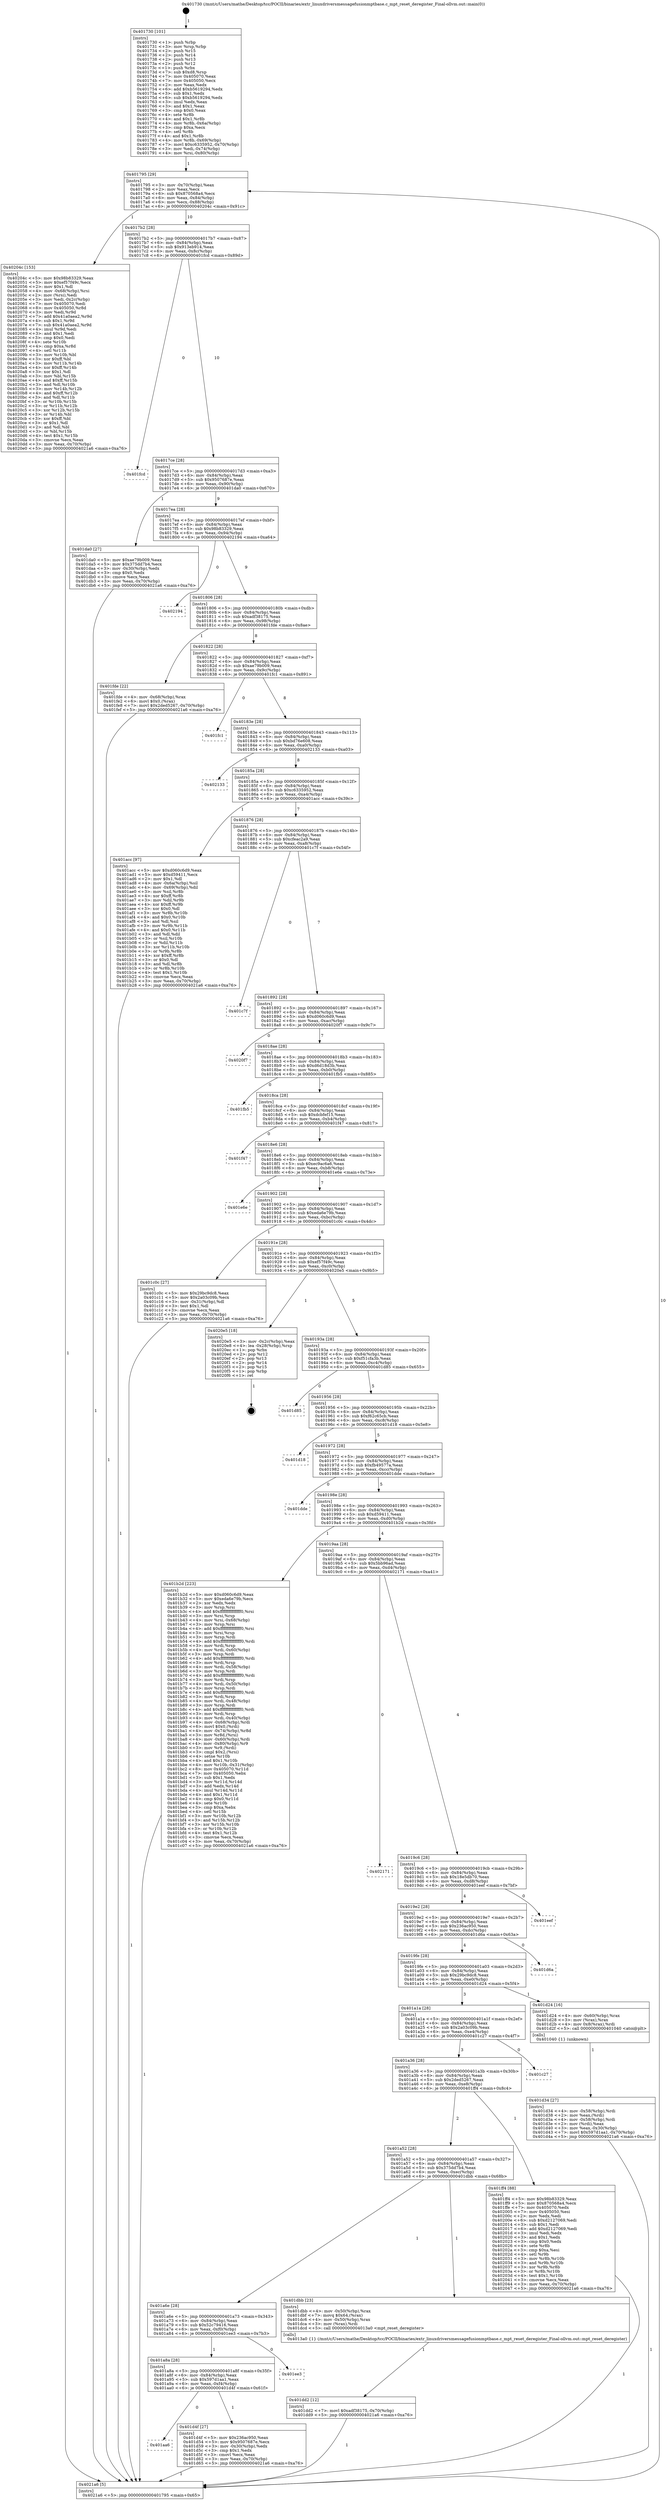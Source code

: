 digraph "0x401730" {
  label = "0x401730 (/mnt/c/Users/mathe/Desktop/tcc/POCII/binaries/extr_linuxdriversmessagefusionmptbase.c_mpt_reset_deregister_Final-ollvm.out::main(0))"
  labelloc = "t"
  node[shape=record]

  Entry [label="",width=0.3,height=0.3,shape=circle,fillcolor=black,style=filled]
  "0x401795" [label="{
     0x401795 [29]\l
     | [instrs]\l
     &nbsp;&nbsp;0x401795 \<+3\>: mov -0x70(%rbp),%eax\l
     &nbsp;&nbsp;0x401798 \<+2\>: mov %eax,%ecx\l
     &nbsp;&nbsp;0x40179a \<+6\>: sub $0x870568a4,%ecx\l
     &nbsp;&nbsp;0x4017a0 \<+6\>: mov %eax,-0x84(%rbp)\l
     &nbsp;&nbsp;0x4017a6 \<+6\>: mov %ecx,-0x88(%rbp)\l
     &nbsp;&nbsp;0x4017ac \<+6\>: je 000000000040204c \<main+0x91c\>\l
  }"]
  "0x40204c" [label="{
     0x40204c [153]\l
     | [instrs]\l
     &nbsp;&nbsp;0x40204c \<+5\>: mov $0x98b83329,%eax\l
     &nbsp;&nbsp;0x402051 \<+5\>: mov $0xef57f49c,%ecx\l
     &nbsp;&nbsp;0x402056 \<+2\>: mov $0x1,%dl\l
     &nbsp;&nbsp;0x402058 \<+4\>: mov -0x68(%rbp),%rsi\l
     &nbsp;&nbsp;0x40205c \<+2\>: mov (%rsi),%edi\l
     &nbsp;&nbsp;0x40205e \<+3\>: mov %edi,-0x2c(%rbp)\l
     &nbsp;&nbsp;0x402061 \<+7\>: mov 0x405070,%edi\l
     &nbsp;&nbsp;0x402068 \<+8\>: mov 0x405050,%r8d\l
     &nbsp;&nbsp;0x402070 \<+3\>: mov %edi,%r9d\l
     &nbsp;&nbsp;0x402073 \<+7\>: add $0x41a0aea2,%r9d\l
     &nbsp;&nbsp;0x40207a \<+4\>: sub $0x1,%r9d\l
     &nbsp;&nbsp;0x40207e \<+7\>: sub $0x41a0aea2,%r9d\l
     &nbsp;&nbsp;0x402085 \<+4\>: imul %r9d,%edi\l
     &nbsp;&nbsp;0x402089 \<+3\>: and $0x1,%edi\l
     &nbsp;&nbsp;0x40208c \<+3\>: cmp $0x0,%edi\l
     &nbsp;&nbsp;0x40208f \<+4\>: sete %r10b\l
     &nbsp;&nbsp;0x402093 \<+4\>: cmp $0xa,%r8d\l
     &nbsp;&nbsp;0x402097 \<+4\>: setl %r11b\l
     &nbsp;&nbsp;0x40209b \<+3\>: mov %r10b,%bl\l
     &nbsp;&nbsp;0x40209e \<+3\>: xor $0xff,%bl\l
     &nbsp;&nbsp;0x4020a1 \<+3\>: mov %r11b,%r14b\l
     &nbsp;&nbsp;0x4020a4 \<+4\>: xor $0xff,%r14b\l
     &nbsp;&nbsp;0x4020a8 \<+3\>: xor $0x1,%dl\l
     &nbsp;&nbsp;0x4020ab \<+3\>: mov %bl,%r15b\l
     &nbsp;&nbsp;0x4020ae \<+4\>: and $0xff,%r15b\l
     &nbsp;&nbsp;0x4020b2 \<+3\>: and %dl,%r10b\l
     &nbsp;&nbsp;0x4020b5 \<+3\>: mov %r14b,%r12b\l
     &nbsp;&nbsp;0x4020b8 \<+4\>: and $0xff,%r12b\l
     &nbsp;&nbsp;0x4020bc \<+3\>: and %dl,%r11b\l
     &nbsp;&nbsp;0x4020bf \<+3\>: or %r10b,%r15b\l
     &nbsp;&nbsp;0x4020c2 \<+3\>: or %r11b,%r12b\l
     &nbsp;&nbsp;0x4020c5 \<+3\>: xor %r12b,%r15b\l
     &nbsp;&nbsp;0x4020c8 \<+3\>: or %r14b,%bl\l
     &nbsp;&nbsp;0x4020cb \<+3\>: xor $0xff,%bl\l
     &nbsp;&nbsp;0x4020ce \<+3\>: or $0x1,%dl\l
     &nbsp;&nbsp;0x4020d1 \<+2\>: and %dl,%bl\l
     &nbsp;&nbsp;0x4020d3 \<+3\>: or %bl,%r15b\l
     &nbsp;&nbsp;0x4020d6 \<+4\>: test $0x1,%r15b\l
     &nbsp;&nbsp;0x4020da \<+3\>: cmovne %ecx,%eax\l
     &nbsp;&nbsp;0x4020dd \<+3\>: mov %eax,-0x70(%rbp)\l
     &nbsp;&nbsp;0x4020e0 \<+5\>: jmp 00000000004021a6 \<main+0xa76\>\l
  }"]
  "0x4017b2" [label="{
     0x4017b2 [28]\l
     | [instrs]\l
     &nbsp;&nbsp;0x4017b2 \<+5\>: jmp 00000000004017b7 \<main+0x87\>\l
     &nbsp;&nbsp;0x4017b7 \<+6\>: mov -0x84(%rbp),%eax\l
     &nbsp;&nbsp;0x4017bd \<+5\>: sub $0x913eb914,%eax\l
     &nbsp;&nbsp;0x4017c2 \<+6\>: mov %eax,-0x8c(%rbp)\l
     &nbsp;&nbsp;0x4017c8 \<+6\>: je 0000000000401fcd \<main+0x89d\>\l
  }"]
  Exit [label="",width=0.3,height=0.3,shape=circle,fillcolor=black,style=filled,peripheries=2]
  "0x401fcd" [label="{
     0x401fcd\l
  }", style=dashed]
  "0x4017ce" [label="{
     0x4017ce [28]\l
     | [instrs]\l
     &nbsp;&nbsp;0x4017ce \<+5\>: jmp 00000000004017d3 \<main+0xa3\>\l
     &nbsp;&nbsp;0x4017d3 \<+6\>: mov -0x84(%rbp),%eax\l
     &nbsp;&nbsp;0x4017d9 \<+5\>: sub $0x9507687e,%eax\l
     &nbsp;&nbsp;0x4017de \<+6\>: mov %eax,-0x90(%rbp)\l
     &nbsp;&nbsp;0x4017e4 \<+6\>: je 0000000000401da0 \<main+0x670\>\l
  }"]
  "0x401dd2" [label="{
     0x401dd2 [12]\l
     | [instrs]\l
     &nbsp;&nbsp;0x401dd2 \<+7\>: movl $0xadf38175,-0x70(%rbp)\l
     &nbsp;&nbsp;0x401dd9 \<+5\>: jmp 00000000004021a6 \<main+0xa76\>\l
  }"]
  "0x401da0" [label="{
     0x401da0 [27]\l
     | [instrs]\l
     &nbsp;&nbsp;0x401da0 \<+5\>: mov $0xae79b009,%eax\l
     &nbsp;&nbsp;0x401da5 \<+5\>: mov $0x375dd7b4,%ecx\l
     &nbsp;&nbsp;0x401daa \<+3\>: mov -0x30(%rbp),%edx\l
     &nbsp;&nbsp;0x401dad \<+3\>: cmp $0x0,%edx\l
     &nbsp;&nbsp;0x401db0 \<+3\>: cmove %ecx,%eax\l
     &nbsp;&nbsp;0x401db3 \<+3\>: mov %eax,-0x70(%rbp)\l
     &nbsp;&nbsp;0x401db6 \<+5\>: jmp 00000000004021a6 \<main+0xa76\>\l
  }"]
  "0x4017ea" [label="{
     0x4017ea [28]\l
     | [instrs]\l
     &nbsp;&nbsp;0x4017ea \<+5\>: jmp 00000000004017ef \<main+0xbf\>\l
     &nbsp;&nbsp;0x4017ef \<+6\>: mov -0x84(%rbp),%eax\l
     &nbsp;&nbsp;0x4017f5 \<+5\>: sub $0x98b83329,%eax\l
     &nbsp;&nbsp;0x4017fa \<+6\>: mov %eax,-0x94(%rbp)\l
     &nbsp;&nbsp;0x401800 \<+6\>: je 0000000000402194 \<main+0xa64\>\l
  }"]
  "0x401aa6" [label="{
     0x401aa6\l
  }", style=dashed]
  "0x402194" [label="{
     0x402194\l
  }", style=dashed]
  "0x401806" [label="{
     0x401806 [28]\l
     | [instrs]\l
     &nbsp;&nbsp;0x401806 \<+5\>: jmp 000000000040180b \<main+0xdb\>\l
     &nbsp;&nbsp;0x40180b \<+6\>: mov -0x84(%rbp),%eax\l
     &nbsp;&nbsp;0x401811 \<+5\>: sub $0xadf38175,%eax\l
     &nbsp;&nbsp;0x401816 \<+6\>: mov %eax,-0x98(%rbp)\l
     &nbsp;&nbsp;0x40181c \<+6\>: je 0000000000401fde \<main+0x8ae\>\l
  }"]
  "0x401d4f" [label="{
     0x401d4f [27]\l
     | [instrs]\l
     &nbsp;&nbsp;0x401d4f \<+5\>: mov $0x236ac950,%eax\l
     &nbsp;&nbsp;0x401d54 \<+5\>: mov $0x9507687e,%ecx\l
     &nbsp;&nbsp;0x401d59 \<+3\>: mov -0x30(%rbp),%edx\l
     &nbsp;&nbsp;0x401d5c \<+3\>: cmp $0x1,%edx\l
     &nbsp;&nbsp;0x401d5f \<+3\>: cmovl %ecx,%eax\l
     &nbsp;&nbsp;0x401d62 \<+3\>: mov %eax,-0x70(%rbp)\l
     &nbsp;&nbsp;0x401d65 \<+5\>: jmp 00000000004021a6 \<main+0xa76\>\l
  }"]
  "0x401fde" [label="{
     0x401fde [22]\l
     | [instrs]\l
     &nbsp;&nbsp;0x401fde \<+4\>: mov -0x68(%rbp),%rax\l
     &nbsp;&nbsp;0x401fe2 \<+6\>: movl $0x0,(%rax)\l
     &nbsp;&nbsp;0x401fe8 \<+7\>: movl $0x2ded5267,-0x70(%rbp)\l
     &nbsp;&nbsp;0x401fef \<+5\>: jmp 00000000004021a6 \<main+0xa76\>\l
  }"]
  "0x401822" [label="{
     0x401822 [28]\l
     | [instrs]\l
     &nbsp;&nbsp;0x401822 \<+5\>: jmp 0000000000401827 \<main+0xf7\>\l
     &nbsp;&nbsp;0x401827 \<+6\>: mov -0x84(%rbp),%eax\l
     &nbsp;&nbsp;0x40182d \<+5\>: sub $0xae79b009,%eax\l
     &nbsp;&nbsp;0x401832 \<+6\>: mov %eax,-0x9c(%rbp)\l
     &nbsp;&nbsp;0x401838 \<+6\>: je 0000000000401fc1 \<main+0x891\>\l
  }"]
  "0x401a8a" [label="{
     0x401a8a [28]\l
     | [instrs]\l
     &nbsp;&nbsp;0x401a8a \<+5\>: jmp 0000000000401a8f \<main+0x35f\>\l
     &nbsp;&nbsp;0x401a8f \<+6\>: mov -0x84(%rbp),%eax\l
     &nbsp;&nbsp;0x401a95 \<+5\>: sub $0x597d1aa1,%eax\l
     &nbsp;&nbsp;0x401a9a \<+6\>: mov %eax,-0xf4(%rbp)\l
     &nbsp;&nbsp;0x401aa0 \<+6\>: je 0000000000401d4f \<main+0x61f\>\l
  }"]
  "0x401fc1" [label="{
     0x401fc1\l
  }", style=dashed]
  "0x40183e" [label="{
     0x40183e [28]\l
     | [instrs]\l
     &nbsp;&nbsp;0x40183e \<+5\>: jmp 0000000000401843 \<main+0x113\>\l
     &nbsp;&nbsp;0x401843 \<+6\>: mov -0x84(%rbp),%eax\l
     &nbsp;&nbsp;0x401849 \<+5\>: sub $0xbd76e608,%eax\l
     &nbsp;&nbsp;0x40184e \<+6\>: mov %eax,-0xa0(%rbp)\l
     &nbsp;&nbsp;0x401854 \<+6\>: je 0000000000402133 \<main+0xa03\>\l
  }"]
  "0x401ee3" [label="{
     0x401ee3\l
  }", style=dashed]
  "0x402133" [label="{
     0x402133\l
  }", style=dashed]
  "0x40185a" [label="{
     0x40185a [28]\l
     | [instrs]\l
     &nbsp;&nbsp;0x40185a \<+5\>: jmp 000000000040185f \<main+0x12f\>\l
     &nbsp;&nbsp;0x40185f \<+6\>: mov -0x84(%rbp),%eax\l
     &nbsp;&nbsp;0x401865 \<+5\>: sub $0xc6335952,%eax\l
     &nbsp;&nbsp;0x40186a \<+6\>: mov %eax,-0xa4(%rbp)\l
     &nbsp;&nbsp;0x401870 \<+6\>: je 0000000000401acc \<main+0x39c\>\l
  }"]
  "0x401a6e" [label="{
     0x401a6e [28]\l
     | [instrs]\l
     &nbsp;&nbsp;0x401a6e \<+5\>: jmp 0000000000401a73 \<main+0x343\>\l
     &nbsp;&nbsp;0x401a73 \<+6\>: mov -0x84(%rbp),%eax\l
     &nbsp;&nbsp;0x401a79 \<+5\>: sub $0x52c79416,%eax\l
     &nbsp;&nbsp;0x401a7e \<+6\>: mov %eax,-0xf0(%rbp)\l
     &nbsp;&nbsp;0x401a84 \<+6\>: je 0000000000401ee3 \<main+0x7b3\>\l
  }"]
  "0x401acc" [label="{
     0x401acc [97]\l
     | [instrs]\l
     &nbsp;&nbsp;0x401acc \<+5\>: mov $0xd060c6d9,%eax\l
     &nbsp;&nbsp;0x401ad1 \<+5\>: mov $0xd59411,%ecx\l
     &nbsp;&nbsp;0x401ad6 \<+2\>: mov $0x1,%dl\l
     &nbsp;&nbsp;0x401ad8 \<+4\>: mov -0x6a(%rbp),%sil\l
     &nbsp;&nbsp;0x401adc \<+4\>: mov -0x69(%rbp),%dil\l
     &nbsp;&nbsp;0x401ae0 \<+3\>: mov %sil,%r8b\l
     &nbsp;&nbsp;0x401ae3 \<+4\>: xor $0xff,%r8b\l
     &nbsp;&nbsp;0x401ae7 \<+3\>: mov %dil,%r9b\l
     &nbsp;&nbsp;0x401aea \<+4\>: xor $0xff,%r9b\l
     &nbsp;&nbsp;0x401aee \<+3\>: xor $0x0,%dl\l
     &nbsp;&nbsp;0x401af1 \<+3\>: mov %r8b,%r10b\l
     &nbsp;&nbsp;0x401af4 \<+4\>: and $0x0,%r10b\l
     &nbsp;&nbsp;0x401af8 \<+3\>: and %dl,%sil\l
     &nbsp;&nbsp;0x401afb \<+3\>: mov %r9b,%r11b\l
     &nbsp;&nbsp;0x401afe \<+4\>: and $0x0,%r11b\l
     &nbsp;&nbsp;0x401b02 \<+3\>: and %dl,%dil\l
     &nbsp;&nbsp;0x401b05 \<+3\>: or %sil,%r10b\l
     &nbsp;&nbsp;0x401b08 \<+3\>: or %dil,%r11b\l
     &nbsp;&nbsp;0x401b0b \<+3\>: xor %r11b,%r10b\l
     &nbsp;&nbsp;0x401b0e \<+3\>: or %r9b,%r8b\l
     &nbsp;&nbsp;0x401b11 \<+4\>: xor $0xff,%r8b\l
     &nbsp;&nbsp;0x401b15 \<+3\>: or $0x0,%dl\l
     &nbsp;&nbsp;0x401b18 \<+3\>: and %dl,%r8b\l
     &nbsp;&nbsp;0x401b1b \<+3\>: or %r8b,%r10b\l
     &nbsp;&nbsp;0x401b1e \<+4\>: test $0x1,%r10b\l
     &nbsp;&nbsp;0x401b22 \<+3\>: cmovne %ecx,%eax\l
     &nbsp;&nbsp;0x401b25 \<+3\>: mov %eax,-0x70(%rbp)\l
     &nbsp;&nbsp;0x401b28 \<+5\>: jmp 00000000004021a6 \<main+0xa76\>\l
  }"]
  "0x401876" [label="{
     0x401876 [28]\l
     | [instrs]\l
     &nbsp;&nbsp;0x401876 \<+5\>: jmp 000000000040187b \<main+0x14b\>\l
     &nbsp;&nbsp;0x40187b \<+6\>: mov -0x84(%rbp),%eax\l
     &nbsp;&nbsp;0x401881 \<+5\>: sub $0xcfeac2a9,%eax\l
     &nbsp;&nbsp;0x401886 \<+6\>: mov %eax,-0xa8(%rbp)\l
     &nbsp;&nbsp;0x40188c \<+6\>: je 0000000000401c7f \<main+0x54f\>\l
  }"]
  "0x4021a6" [label="{
     0x4021a6 [5]\l
     | [instrs]\l
     &nbsp;&nbsp;0x4021a6 \<+5\>: jmp 0000000000401795 \<main+0x65\>\l
  }"]
  "0x401730" [label="{
     0x401730 [101]\l
     | [instrs]\l
     &nbsp;&nbsp;0x401730 \<+1\>: push %rbp\l
     &nbsp;&nbsp;0x401731 \<+3\>: mov %rsp,%rbp\l
     &nbsp;&nbsp;0x401734 \<+2\>: push %r15\l
     &nbsp;&nbsp;0x401736 \<+2\>: push %r14\l
     &nbsp;&nbsp;0x401738 \<+2\>: push %r13\l
     &nbsp;&nbsp;0x40173a \<+2\>: push %r12\l
     &nbsp;&nbsp;0x40173c \<+1\>: push %rbx\l
     &nbsp;&nbsp;0x40173d \<+7\>: sub $0xd8,%rsp\l
     &nbsp;&nbsp;0x401744 \<+7\>: mov 0x405070,%eax\l
     &nbsp;&nbsp;0x40174b \<+7\>: mov 0x405050,%ecx\l
     &nbsp;&nbsp;0x401752 \<+2\>: mov %eax,%edx\l
     &nbsp;&nbsp;0x401754 \<+6\>: add $0xb5619294,%edx\l
     &nbsp;&nbsp;0x40175a \<+3\>: sub $0x1,%edx\l
     &nbsp;&nbsp;0x40175d \<+6\>: sub $0xb5619294,%edx\l
     &nbsp;&nbsp;0x401763 \<+3\>: imul %edx,%eax\l
     &nbsp;&nbsp;0x401766 \<+3\>: and $0x1,%eax\l
     &nbsp;&nbsp;0x401769 \<+3\>: cmp $0x0,%eax\l
     &nbsp;&nbsp;0x40176c \<+4\>: sete %r8b\l
     &nbsp;&nbsp;0x401770 \<+4\>: and $0x1,%r8b\l
     &nbsp;&nbsp;0x401774 \<+4\>: mov %r8b,-0x6a(%rbp)\l
     &nbsp;&nbsp;0x401778 \<+3\>: cmp $0xa,%ecx\l
     &nbsp;&nbsp;0x40177b \<+4\>: setl %r8b\l
     &nbsp;&nbsp;0x40177f \<+4\>: and $0x1,%r8b\l
     &nbsp;&nbsp;0x401783 \<+4\>: mov %r8b,-0x69(%rbp)\l
     &nbsp;&nbsp;0x401787 \<+7\>: movl $0xc6335952,-0x70(%rbp)\l
     &nbsp;&nbsp;0x40178e \<+3\>: mov %edi,-0x74(%rbp)\l
     &nbsp;&nbsp;0x401791 \<+4\>: mov %rsi,-0x80(%rbp)\l
  }"]
  "0x401dbb" [label="{
     0x401dbb [23]\l
     | [instrs]\l
     &nbsp;&nbsp;0x401dbb \<+4\>: mov -0x50(%rbp),%rax\l
     &nbsp;&nbsp;0x401dbf \<+7\>: movq $0x64,(%rax)\l
     &nbsp;&nbsp;0x401dc6 \<+4\>: mov -0x50(%rbp),%rax\l
     &nbsp;&nbsp;0x401dca \<+3\>: mov (%rax),%rdi\l
     &nbsp;&nbsp;0x401dcd \<+5\>: call 00000000004013a0 \<mpt_reset_deregister\>\l
     | [calls]\l
     &nbsp;&nbsp;0x4013a0 \{1\} (/mnt/c/Users/mathe/Desktop/tcc/POCII/binaries/extr_linuxdriversmessagefusionmptbase.c_mpt_reset_deregister_Final-ollvm.out::mpt_reset_deregister)\l
  }"]
  "0x401c7f" [label="{
     0x401c7f\l
  }", style=dashed]
  "0x401892" [label="{
     0x401892 [28]\l
     | [instrs]\l
     &nbsp;&nbsp;0x401892 \<+5\>: jmp 0000000000401897 \<main+0x167\>\l
     &nbsp;&nbsp;0x401897 \<+6\>: mov -0x84(%rbp),%eax\l
     &nbsp;&nbsp;0x40189d \<+5\>: sub $0xd060c6d9,%eax\l
     &nbsp;&nbsp;0x4018a2 \<+6\>: mov %eax,-0xac(%rbp)\l
     &nbsp;&nbsp;0x4018a8 \<+6\>: je 00000000004020f7 \<main+0x9c7\>\l
  }"]
  "0x401a52" [label="{
     0x401a52 [28]\l
     | [instrs]\l
     &nbsp;&nbsp;0x401a52 \<+5\>: jmp 0000000000401a57 \<main+0x327\>\l
     &nbsp;&nbsp;0x401a57 \<+6\>: mov -0x84(%rbp),%eax\l
     &nbsp;&nbsp;0x401a5d \<+5\>: sub $0x375dd7b4,%eax\l
     &nbsp;&nbsp;0x401a62 \<+6\>: mov %eax,-0xec(%rbp)\l
     &nbsp;&nbsp;0x401a68 \<+6\>: je 0000000000401dbb \<main+0x68b\>\l
  }"]
  "0x4020f7" [label="{
     0x4020f7\l
  }", style=dashed]
  "0x4018ae" [label="{
     0x4018ae [28]\l
     | [instrs]\l
     &nbsp;&nbsp;0x4018ae \<+5\>: jmp 00000000004018b3 \<main+0x183\>\l
     &nbsp;&nbsp;0x4018b3 \<+6\>: mov -0x84(%rbp),%eax\l
     &nbsp;&nbsp;0x4018b9 \<+5\>: sub $0xd6d18d3b,%eax\l
     &nbsp;&nbsp;0x4018be \<+6\>: mov %eax,-0xb0(%rbp)\l
     &nbsp;&nbsp;0x4018c4 \<+6\>: je 0000000000401fb5 \<main+0x885\>\l
  }"]
  "0x401ff4" [label="{
     0x401ff4 [88]\l
     | [instrs]\l
     &nbsp;&nbsp;0x401ff4 \<+5\>: mov $0x98b83329,%eax\l
     &nbsp;&nbsp;0x401ff9 \<+5\>: mov $0x870568a4,%ecx\l
     &nbsp;&nbsp;0x401ffe \<+7\>: mov 0x405070,%edx\l
     &nbsp;&nbsp;0x402005 \<+7\>: mov 0x405050,%esi\l
     &nbsp;&nbsp;0x40200c \<+2\>: mov %edx,%edi\l
     &nbsp;&nbsp;0x40200e \<+6\>: sub $0xd2127069,%edi\l
     &nbsp;&nbsp;0x402014 \<+3\>: sub $0x1,%edi\l
     &nbsp;&nbsp;0x402017 \<+6\>: add $0xd2127069,%edi\l
     &nbsp;&nbsp;0x40201d \<+3\>: imul %edi,%edx\l
     &nbsp;&nbsp;0x402020 \<+3\>: and $0x1,%edx\l
     &nbsp;&nbsp;0x402023 \<+3\>: cmp $0x0,%edx\l
     &nbsp;&nbsp;0x402026 \<+4\>: sete %r8b\l
     &nbsp;&nbsp;0x40202a \<+3\>: cmp $0xa,%esi\l
     &nbsp;&nbsp;0x40202d \<+4\>: setl %r9b\l
     &nbsp;&nbsp;0x402031 \<+3\>: mov %r8b,%r10b\l
     &nbsp;&nbsp;0x402034 \<+3\>: and %r9b,%r10b\l
     &nbsp;&nbsp;0x402037 \<+3\>: xor %r9b,%r8b\l
     &nbsp;&nbsp;0x40203a \<+3\>: or %r8b,%r10b\l
     &nbsp;&nbsp;0x40203d \<+4\>: test $0x1,%r10b\l
     &nbsp;&nbsp;0x402041 \<+3\>: cmovne %ecx,%eax\l
     &nbsp;&nbsp;0x402044 \<+3\>: mov %eax,-0x70(%rbp)\l
     &nbsp;&nbsp;0x402047 \<+5\>: jmp 00000000004021a6 \<main+0xa76\>\l
  }"]
  "0x401fb5" [label="{
     0x401fb5\l
  }", style=dashed]
  "0x4018ca" [label="{
     0x4018ca [28]\l
     | [instrs]\l
     &nbsp;&nbsp;0x4018ca \<+5\>: jmp 00000000004018cf \<main+0x19f\>\l
     &nbsp;&nbsp;0x4018cf \<+6\>: mov -0x84(%rbp),%eax\l
     &nbsp;&nbsp;0x4018d5 \<+5\>: sub $0xdcbfef15,%eax\l
     &nbsp;&nbsp;0x4018da \<+6\>: mov %eax,-0xb4(%rbp)\l
     &nbsp;&nbsp;0x4018e0 \<+6\>: je 0000000000401f47 \<main+0x817\>\l
  }"]
  "0x401a36" [label="{
     0x401a36 [28]\l
     | [instrs]\l
     &nbsp;&nbsp;0x401a36 \<+5\>: jmp 0000000000401a3b \<main+0x30b\>\l
     &nbsp;&nbsp;0x401a3b \<+6\>: mov -0x84(%rbp),%eax\l
     &nbsp;&nbsp;0x401a41 \<+5\>: sub $0x2ded5267,%eax\l
     &nbsp;&nbsp;0x401a46 \<+6\>: mov %eax,-0xe8(%rbp)\l
     &nbsp;&nbsp;0x401a4c \<+6\>: je 0000000000401ff4 \<main+0x8c4\>\l
  }"]
  "0x401f47" [label="{
     0x401f47\l
  }", style=dashed]
  "0x4018e6" [label="{
     0x4018e6 [28]\l
     | [instrs]\l
     &nbsp;&nbsp;0x4018e6 \<+5\>: jmp 00000000004018eb \<main+0x1bb\>\l
     &nbsp;&nbsp;0x4018eb \<+6\>: mov -0x84(%rbp),%eax\l
     &nbsp;&nbsp;0x4018f1 \<+5\>: sub $0xec9ac6a6,%eax\l
     &nbsp;&nbsp;0x4018f6 \<+6\>: mov %eax,-0xb8(%rbp)\l
     &nbsp;&nbsp;0x4018fc \<+6\>: je 0000000000401e6e \<main+0x73e\>\l
  }"]
  "0x401c27" [label="{
     0x401c27\l
  }", style=dashed]
  "0x401e6e" [label="{
     0x401e6e\l
  }", style=dashed]
  "0x401902" [label="{
     0x401902 [28]\l
     | [instrs]\l
     &nbsp;&nbsp;0x401902 \<+5\>: jmp 0000000000401907 \<main+0x1d7\>\l
     &nbsp;&nbsp;0x401907 \<+6\>: mov -0x84(%rbp),%eax\l
     &nbsp;&nbsp;0x40190d \<+5\>: sub $0xeda6e79b,%eax\l
     &nbsp;&nbsp;0x401912 \<+6\>: mov %eax,-0xbc(%rbp)\l
     &nbsp;&nbsp;0x401918 \<+6\>: je 0000000000401c0c \<main+0x4dc\>\l
  }"]
  "0x401d34" [label="{
     0x401d34 [27]\l
     | [instrs]\l
     &nbsp;&nbsp;0x401d34 \<+4\>: mov -0x58(%rbp),%rdi\l
     &nbsp;&nbsp;0x401d38 \<+2\>: mov %eax,(%rdi)\l
     &nbsp;&nbsp;0x401d3a \<+4\>: mov -0x58(%rbp),%rdi\l
     &nbsp;&nbsp;0x401d3e \<+2\>: mov (%rdi),%eax\l
     &nbsp;&nbsp;0x401d40 \<+3\>: mov %eax,-0x30(%rbp)\l
     &nbsp;&nbsp;0x401d43 \<+7\>: movl $0x597d1aa1,-0x70(%rbp)\l
     &nbsp;&nbsp;0x401d4a \<+5\>: jmp 00000000004021a6 \<main+0xa76\>\l
  }"]
  "0x401c0c" [label="{
     0x401c0c [27]\l
     | [instrs]\l
     &nbsp;&nbsp;0x401c0c \<+5\>: mov $0x29bc9dc8,%eax\l
     &nbsp;&nbsp;0x401c11 \<+5\>: mov $0x2a03c09b,%ecx\l
     &nbsp;&nbsp;0x401c16 \<+3\>: mov -0x31(%rbp),%dl\l
     &nbsp;&nbsp;0x401c19 \<+3\>: test $0x1,%dl\l
     &nbsp;&nbsp;0x401c1c \<+3\>: cmovne %ecx,%eax\l
     &nbsp;&nbsp;0x401c1f \<+3\>: mov %eax,-0x70(%rbp)\l
     &nbsp;&nbsp;0x401c22 \<+5\>: jmp 00000000004021a6 \<main+0xa76\>\l
  }"]
  "0x40191e" [label="{
     0x40191e [28]\l
     | [instrs]\l
     &nbsp;&nbsp;0x40191e \<+5\>: jmp 0000000000401923 \<main+0x1f3\>\l
     &nbsp;&nbsp;0x401923 \<+6\>: mov -0x84(%rbp),%eax\l
     &nbsp;&nbsp;0x401929 \<+5\>: sub $0xef57f49c,%eax\l
     &nbsp;&nbsp;0x40192e \<+6\>: mov %eax,-0xc0(%rbp)\l
     &nbsp;&nbsp;0x401934 \<+6\>: je 00000000004020e5 \<main+0x9b5\>\l
  }"]
  "0x401a1a" [label="{
     0x401a1a [28]\l
     | [instrs]\l
     &nbsp;&nbsp;0x401a1a \<+5\>: jmp 0000000000401a1f \<main+0x2ef\>\l
     &nbsp;&nbsp;0x401a1f \<+6\>: mov -0x84(%rbp),%eax\l
     &nbsp;&nbsp;0x401a25 \<+5\>: sub $0x2a03c09b,%eax\l
     &nbsp;&nbsp;0x401a2a \<+6\>: mov %eax,-0xe4(%rbp)\l
     &nbsp;&nbsp;0x401a30 \<+6\>: je 0000000000401c27 \<main+0x4f7\>\l
  }"]
  "0x4020e5" [label="{
     0x4020e5 [18]\l
     | [instrs]\l
     &nbsp;&nbsp;0x4020e5 \<+3\>: mov -0x2c(%rbp),%eax\l
     &nbsp;&nbsp;0x4020e8 \<+4\>: lea -0x28(%rbp),%rsp\l
     &nbsp;&nbsp;0x4020ec \<+1\>: pop %rbx\l
     &nbsp;&nbsp;0x4020ed \<+2\>: pop %r12\l
     &nbsp;&nbsp;0x4020ef \<+2\>: pop %r13\l
     &nbsp;&nbsp;0x4020f1 \<+2\>: pop %r14\l
     &nbsp;&nbsp;0x4020f3 \<+2\>: pop %r15\l
     &nbsp;&nbsp;0x4020f5 \<+1\>: pop %rbp\l
     &nbsp;&nbsp;0x4020f6 \<+1\>: ret\l
  }"]
  "0x40193a" [label="{
     0x40193a [28]\l
     | [instrs]\l
     &nbsp;&nbsp;0x40193a \<+5\>: jmp 000000000040193f \<main+0x20f\>\l
     &nbsp;&nbsp;0x40193f \<+6\>: mov -0x84(%rbp),%eax\l
     &nbsp;&nbsp;0x401945 \<+5\>: sub $0xf51cfa3b,%eax\l
     &nbsp;&nbsp;0x40194a \<+6\>: mov %eax,-0xc4(%rbp)\l
     &nbsp;&nbsp;0x401950 \<+6\>: je 0000000000401d85 \<main+0x655\>\l
  }"]
  "0x401d24" [label="{
     0x401d24 [16]\l
     | [instrs]\l
     &nbsp;&nbsp;0x401d24 \<+4\>: mov -0x60(%rbp),%rax\l
     &nbsp;&nbsp;0x401d28 \<+3\>: mov (%rax),%rax\l
     &nbsp;&nbsp;0x401d2b \<+4\>: mov 0x8(%rax),%rdi\l
     &nbsp;&nbsp;0x401d2f \<+5\>: call 0000000000401040 \<atoi@plt\>\l
     | [calls]\l
     &nbsp;&nbsp;0x401040 \{1\} (unknown)\l
  }"]
  "0x401d85" [label="{
     0x401d85\l
  }", style=dashed]
  "0x401956" [label="{
     0x401956 [28]\l
     | [instrs]\l
     &nbsp;&nbsp;0x401956 \<+5\>: jmp 000000000040195b \<main+0x22b\>\l
     &nbsp;&nbsp;0x40195b \<+6\>: mov -0x84(%rbp),%eax\l
     &nbsp;&nbsp;0x401961 \<+5\>: sub $0xf62c65cb,%eax\l
     &nbsp;&nbsp;0x401966 \<+6\>: mov %eax,-0xc8(%rbp)\l
     &nbsp;&nbsp;0x40196c \<+6\>: je 0000000000401d18 \<main+0x5e8\>\l
  }"]
  "0x4019fe" [label="{
     0x4019fe [28]\l
     | [instrs]\l
     &nbsp;&nbsp;0x4019fe \<+5\>: jmp 0000000000401a03 \<main+0x2d3\>\l
     &nbsp;&nbsp;0x401a03 \<+6\>: mov -0x84(%rbp),%eax\l
     &nbsp;&nbsp;0x401a09 \<+5\>: sub $0x29bc9dc8,%eax\l
     &nbsp;&nbsp;0x401a0e \<+6\>: mov %eax,-0xe0(%rbp)\l
     &nbsp;&nbsp;0x401a14 \<+6\>: je 0000000000401d24 \<main+0x5f4\>\l
  }"]
  "0x401d18" [label="{
     0x401d18\l
  }", style=dashed]
  "0x401972" [label="{
     0x401972 [28]\l
     | [instrs]\l
     &nbsp;&nbsp;0x401972 \<+5\>: jmp 0000000000401977 \<main+0x247\>\l
     &nbsp;&nbsp;0x401977 \<+6\>: mov -0x84(%rbp),%eax\l
     &nbsp;&nbsp;0x40197d \<+5\>: sub $0xfb49577a,%eax\l
     &nbsp;&nbsp;0x401982 \<+6\>: mov %eax,-0xcc(%rbp)\l
     &nbsp;&nbsp;0x401988 \<+6\>: je 0000000000401dde \<main+0x6ae\>\l
  }"]
  "0x401d6a" [label="{
     0x401d6a\l
  }", style=dashed]
  "0x401dde" [label="{
     0x401dde\l
  }", style=dashed]
  "0x40198e" [label="{
     0x40198e [28]\l
     | [instrs]\l
     &nbsp;&nbsp;0x40198e \<+5\>: jmp 0000000000401993 \<main+0x263\>\l
     &nbsp;&nbsp;0x401993 \<+6\>: mov -0x84(%rbp),%eax\l
     &nbsp;&nbsp;0x401999 \<+5\>: sub $0xd59411,%eax\l
     &nbsp;&nbsp;0x40199e \<+6\>: mov %eax,-0xd0(%rbp)\l
     &nbsp;&nbsp;0x4019a4 \<+6\>: je 0000000000401b2d \<main+0x3fd\>\l
  }"]
  "0x4019e2" [label="{
     0x4019e2 [28]\l
     | [instrs]\l
     &nbsp;&nbsp;0x4019e2 \<+5\>: jmp 00000000004019e7 \<main+0x2b7\>\l
     &nbsp;&nbsp;0x4019e7 \<+6\>: mov -0x84(%rbp),%eax\l
     &nbsp;&nbsp;0x4019ed \<+5\>: sub $0x236ac950,%eax\l
     &nbsp;&nbsp;0x4019f2 \<+6\>: mov %eax,-0xdc(%rbp)\l
     &nbsp;&nbsp;0x4019f8 \<+6\>: je 0000000000401d6a \<main+0x63a\>\l
  }"]
  "0x401b2d" [label="{
     0x401b2d [223]\l
     | [instrs]\l
     &nbsp;&nbsp;0x401b2d \<+5\>: mov $0xd060c6d9,%eax\l
     &nbsp;&nbsp;0x401b32 \<+5\>: mov $0xeda6e79b,%ecx\l
     &nbsp;&nbsp;0x401b37 \<+2\>: xor %edx,%edx\l
     &nbsp;&nbsp;0x401b39 \<+3\>: mov %rsp,%rsi\l
     &nbsp;&nbsp;0x401b3c \<+4\>: add $0xfffffffffffffff0,%rsi\l
     &nbsp;&nbsp;0x401b40 \<+3\>: mov %rsi,%rsp\l
     &nbsp;&nbsp;0x401b43 \<+4\>: mov %rsi,-0x68(%rbp)\l
     &nbsp;&nbsp;0x401b47 \<+3\>: mov %rsp,%rsi\l
     &nbsp;&nbsp;0x401b4a \<+4\>: add $0xfffffffffffffff0,%rsi\l
     &nbsp;&nbsp;0x401b4e \<+3\>: mov %rsi,%rsp\l
     &nbsp;&nbsp;0x401b51 \<+3\>: mov %rsp,%rdi\l
     &nbsp;&nbsp;0x401b54 \<+4\>: add $0xfffffffffffffff0,%rdi\l
     &nbsp;&nbsp;0x401b58 \<+3\>: mov %rdi,%rsp\l
     &nbsp;&nbsp;0x401b5b \<+4\>: mov %rdi,-0x60(%rbp)\l
     &nbsp;&nbsp;0x401b5f \<+3\>: mov %rsp,%rdi\l
     &nbsp;&nbsp;0x401b62 \<+4\>: add $0xfffffffffffffff0,%rdi\l
     &nbsp;&nbsp;0x401b66 \<+3\>: mov %rdi,%rsp\l
     &nbsp;&nbsp;0x401b69 \<+4\>: mov %rdi,-0x58(%rbp)\l
     &nbsp;&nbsp;0x401b6d \<+3\>: mov %rsp,%rdi\l
     &nbsp;&nbsp;0x401b70 \<+4\>: add $0xfffffffffffffff0,%rdi\l
     &nbsp;&nbsp;0x401b74 \<+3\>: mov %rdi,%rsp\l
     &nbsp;&nbsp;0x401b77 \<+4\>: mov %rdi,-0x50(%rbp)\l
     &nbsp;&nbsp;0x401b7b \<+3\>: mov %rsp,%rdi\l
     &nbsp;&nbsp;0x401b7e \<+4\>: add $0xfffffffffffffff0,%rdi\l
     &nbsp;&nbsp;0x401b82 \<+3\>: mov %rdi,%rsp\l
     &nbsp;&nbsp;0x401b85 \<+4\>: mov %rdi,-0x48(%rbp)\l
     &nbsp;&nbsp;0x401b89 \<+3\>: mov %rsp,%rdi\l
     &nbsp;&nbsp;0x401b8c \<+4\>: add $0xfffffffffffffff0,%rdi\l
     &nbsp;&nbsp;0x401b90 \<+3\>: mov %rdi,%rsp\l
     &nbsp;&nbsp;0x401b93 \<+4\>: mov %rdi,-0x40(%rbp)\l
     &nbsp;&nbsp;0x401b97 \<+4\>: mov -0x68(%rbp),%rdi\l
     &nbsp;&nbsp;0x401b9b \<+6\>: movl $0x0,(%rdi)\l
     &nbsp;&nbsp;0x401ba1 \<+4\>: mov -0x74(%rbp),%r8d\l
     &nbsp;&nbsp;0x401ba5 \<+3\>: mov %r8d,(%rsi)\l
     &nbsp;&nbsp;0x401ba8 \<+4\>: mov -0x60(%rbp),%rdi\l
     &nbsp;&nbsp;0x401bac \<+4\>: mov -0x80(%rbp),%r9\l
     &nbsp;&nbsp;0x401bb0 \<+3\>: mov %r9,(%rdi)\l
     &nbsp;&nbsp;0x401bb3 \<+3\>: cmpl $0x2,(%rsi)\l
     &nbsp;&nbsp;0x401bb6 \<+4\>: setne %r10b\l
     &nbsp;&nbsp;0x401bba \<+4\>: and $0x1,%r10b\l
     &nbsp;&nbsp;0x401bbe \<+4\>: mov %r10b,-0x31(%rbp)\l
     &nbsp;&nbsp;0x401bc2 \<+8\>: mov 0x405070,%r11d\l
     &nbsp;&nbsp;0x401bca \<+7\>: mov 0x405050,%ebx\l
     &nbsp;&nbsp;0x401bd1 \<+3\>: sub $0x1,%edx\l
     &nbsp;&nbsp;0x401bd4 \<+3\>: mov %r11d,%r14d\l
     &nbsp;&nbsp;0x401bd7 \<+3\>: add %edx,%r14d\l
     &nbsp;&nbsp;0x401bda \<+4\>: imul %r14d,%r11d\l
     &nbsp;&nbsp;0x401bde \<+4\>: and $0x1,%r11d\l
     &nbsp;&nbsp;0x401be2 \<+4\>: cmp $0x0,%r11d\l
     &nbsp;&nbsp;0x401be6 \<+4\>: sete %r10b\l
     &nbsp;&nbsp;0x401bea \<+3\>: cmp $0xa,%ebx\l
     &nbsp;&nbsp;0x401bed \<+4\>: setl %r15b\l
     &nbsp;&nbsp;0x401bf1 \<+3\>: mov %r10b,%r12b\l
     &nbsp;&nbsp;0x401bf4 \<+3\>: and %r15b,%r12b\l
     &nbsp;&nbsp;0x401bf7 \<+3\>: xor %r15b,%r10b\l
     &nbsp;&nbsp;0x401bfa \<+3\>: or %r10b,%r12b\l
     &nbsp;&nbsp;0x401bfd \<+4\>: test $0x1,%r12b\l
     &nbsp;&nbsp;0x401c01 \<+3\>: cmovne %ecx,%eax\l
     &nbsp;&nbsp;0x401c04 \<+3\>: mov %eax,-0x70(%rbp)\l
     &nbsp;&nbsp;0x401c07 \<+5\>: jmp 00000000004021a6 \<main+0xa76\>\l
  }"]
  "0x4019aa" [label="{
     0x4019aa [28]\l
     | [instrs]\l
     &nbsp;&nbsp;0x4019aa \<+5\>: jmp 00000000004019af \<main+0x27f\>\l
     &nbsp;&nbsp;0x4019af \<+6\>: mov -0x84(%rbp),%eax\l
     &nbsp;&nbsp;0x4019b5 \<+5\>: sub $0x5bb96ad,%eax\l
     &nbsp;&nbsp;0x4019ba \<+6\>: mov %eax,-0xd4(%rbp)\l
     &nbsp;&nbsp;0x4019c0 \<+6\>: je 0000000000402171 \<main+0xa41\>\l
  }"]
  "0x401eef" [label="{
     0x401eef\l
  }", style=dashed]
  "0x402171" [label="{
     0x402171\l
  }", style=dashed]
  "0x4019c6" [label="{
     0x4019c6 [28]\l
     | [instrs]\l
     &nbsp;&nbsp;0x4019c6 \<+5\>: jmp 00000000004019cb \<main+0x29b\>\l
     &nbsp;&nbsp;0x4019cb \<+6\>: mov -0x84(%rbp),%eax\l
     &nbsp;&nbsp;0x4019d1 \<+5\>: sub $0x18e5db70,%eax\l
     &nbsp;&nbsp;0x4019d6 \<+6\>: mov %eax,-0xd8(%rbp)\l
     &nbsp;&nbsp;0x4019dc \<+6\>: je 0000000000401eef \<main+0x7bf\>\l
  }"]
  Entry -> "0x401730" [label=" 1"]
  "0x401795" -> "0x40204c" [label=" 1"]
  "0x401795" -> "0x4017b2" [label=" 10"]
  "0x4020e5" -> Exit [label=" 1"]
  "0x4017b2" -> "0x401fcd" [label=" 0"]
  "0x4017b2" -> "0x4017ce" [label=" 10"]
  "0x40204c" -> "0x4021a6" [label=" 1"]
  "0x4017ce" -> "0x401da0" [label=" 1"]
  "0x4017ce" -> "0x4017ea" [label=" 9"]
  "0x401ff4" -> "0x4021a6" [label=" 1"]
  "0x4017ea" -> "0x402194" [label=" 0"]
  "0x4017ea" -> "0x401806" [label=" 9"]
  "0x401fde" -> "0x4021a6" [label=" 1"]
  "0x401806" -> "0x401fde" [label=" 1"]
  "0x401806" -> "0x401822" [label=" 8"]
  "0x401dd2" -> "0x4021a6" [label=" 1"]
  "0x401822" -> "0x401fc1" [label=" 0"]
  "0x401822" -> "0x40183e" [label=" 8"]
  "0x401da0" -> "0x4021a6" [label=" 1"]
  "0x40183e" -> "0x402133" [label=" 0"]
  "0x40183e" -> "0x40185a" [label=" 8"]
  "0x401d4f" -> "0x4021a6" [label=" 1"]
  "0x40185a" -> "0x401acc" [label=" 1"]
  "0x40185a" -> "0x401876" [label=" 7"]
  "0x401acc" -> "0x4021a6" [label=" 1"]
  "0x401730" -> "0x401795" [label=" 1"]
  "0x4021a6" -> "0x401795" [label=" 10"]
  "0x401a8a" -> "0x401d4f" [label=" 1"]
  "0x401876" -> "0x401c7f" [label=" 0"]
  "0x401876" -> "0x401892" [label=" 7"]
  "0x401dbb" -> "0x401dd2" [label=" 1"]
  "0x401892" -> "0x4020f7" [label=" 0"]
  "0x401892" -> "0x4018ae" [label=" 7"]
  "0x401a6e" -> "0x401ee3" [label=" 0"]
  "0x4018ae" -> "0x401fb5" [label=" 0"]
  "0x4018ae" -> "0x4018ca" [label=" 7"]
  "0x401a8a" -> "0x401aa6" [label=" 0"]
  "0x4018ca" -> "0x401f47" [label=" 0"]
  "0x4018ca" -> "0x4018e6" [label=" 7"]
  "0x401a52" -> "0x401dbb" [label=" 1"]
  "0x4018e6" -> "0x401e6e" [label=" 0"]
  "0x4018e6" -> "0x401902" [label=" 7"]
  "0x401a6e" -> "0x401a8a" [label=" 1"]
  "0x401902" -> "0x401c0c" [label=" 1"]
  "0x401902" -> "0x40191e" [label=" 6"]
  "0x401a36" -> "0x401ff4" [label=" 1"]
  "0x40191e" -> "0x4020e5" [label=" 1"]
  "0x40191e" -> "0x40193a" [label=" 5"]
  "0x401a52" -> "0x401a6e" [label=" 1"]
  "0x40193a" -> "0x401d85" [label=" 0"]
  "0x40193a" -> "0x401956" [label=" 5"]
  "0x401a1a" -> "0x401a36" [label=" 3"]
  "0x401956" -> "0x401d18" [label=" 0"]
  "0x401956" -> "0x401972" [label=" 5"]
  "0x401a36" -> "0x401a52" [label=" 2"]
  "0x401972" -> "0x401dde" [label=" 0"]
  "0x401972" -> "0x40198e" [label=" 5"]
  "0x401d34" -> "0x4021a6" [label=" 1"]
  "0x40198e" -> "0x401b2d" [label=" 1"]
  "0x40198e" -> "0x4019aa" [label=" 4"]
  "0x401b2d" -> "0x4021a6" [label=" 1"]
  "0x401c0c" -> "0x4021a6" [label=" 1"]
  "0x4019fe" -> "0x401a1a" [label=" 3"]
  "0x4019aa" -> "0x402171" [label=" 0"]
  "0x4019aa" -> "0x4019c6" [label=" 4"]
  "0x4019fe" -> "0x401d24" [label=" 1"]
  "0x4019c6" -> "0x401eef" [label=" 0"]
  "0x4019c6" -> "0x4019e2" [label=" 4"]
  "0x401d24" -> "0x401d34" [label=" 1"]
  "0x4019e2" -> "0x401d6a" [label=" 0"]
  "0x4019e2" -> "0x4019fe" [label=" 4"]
  "0x401a1a" -> "0x401c27" [label=" 0"]
}
